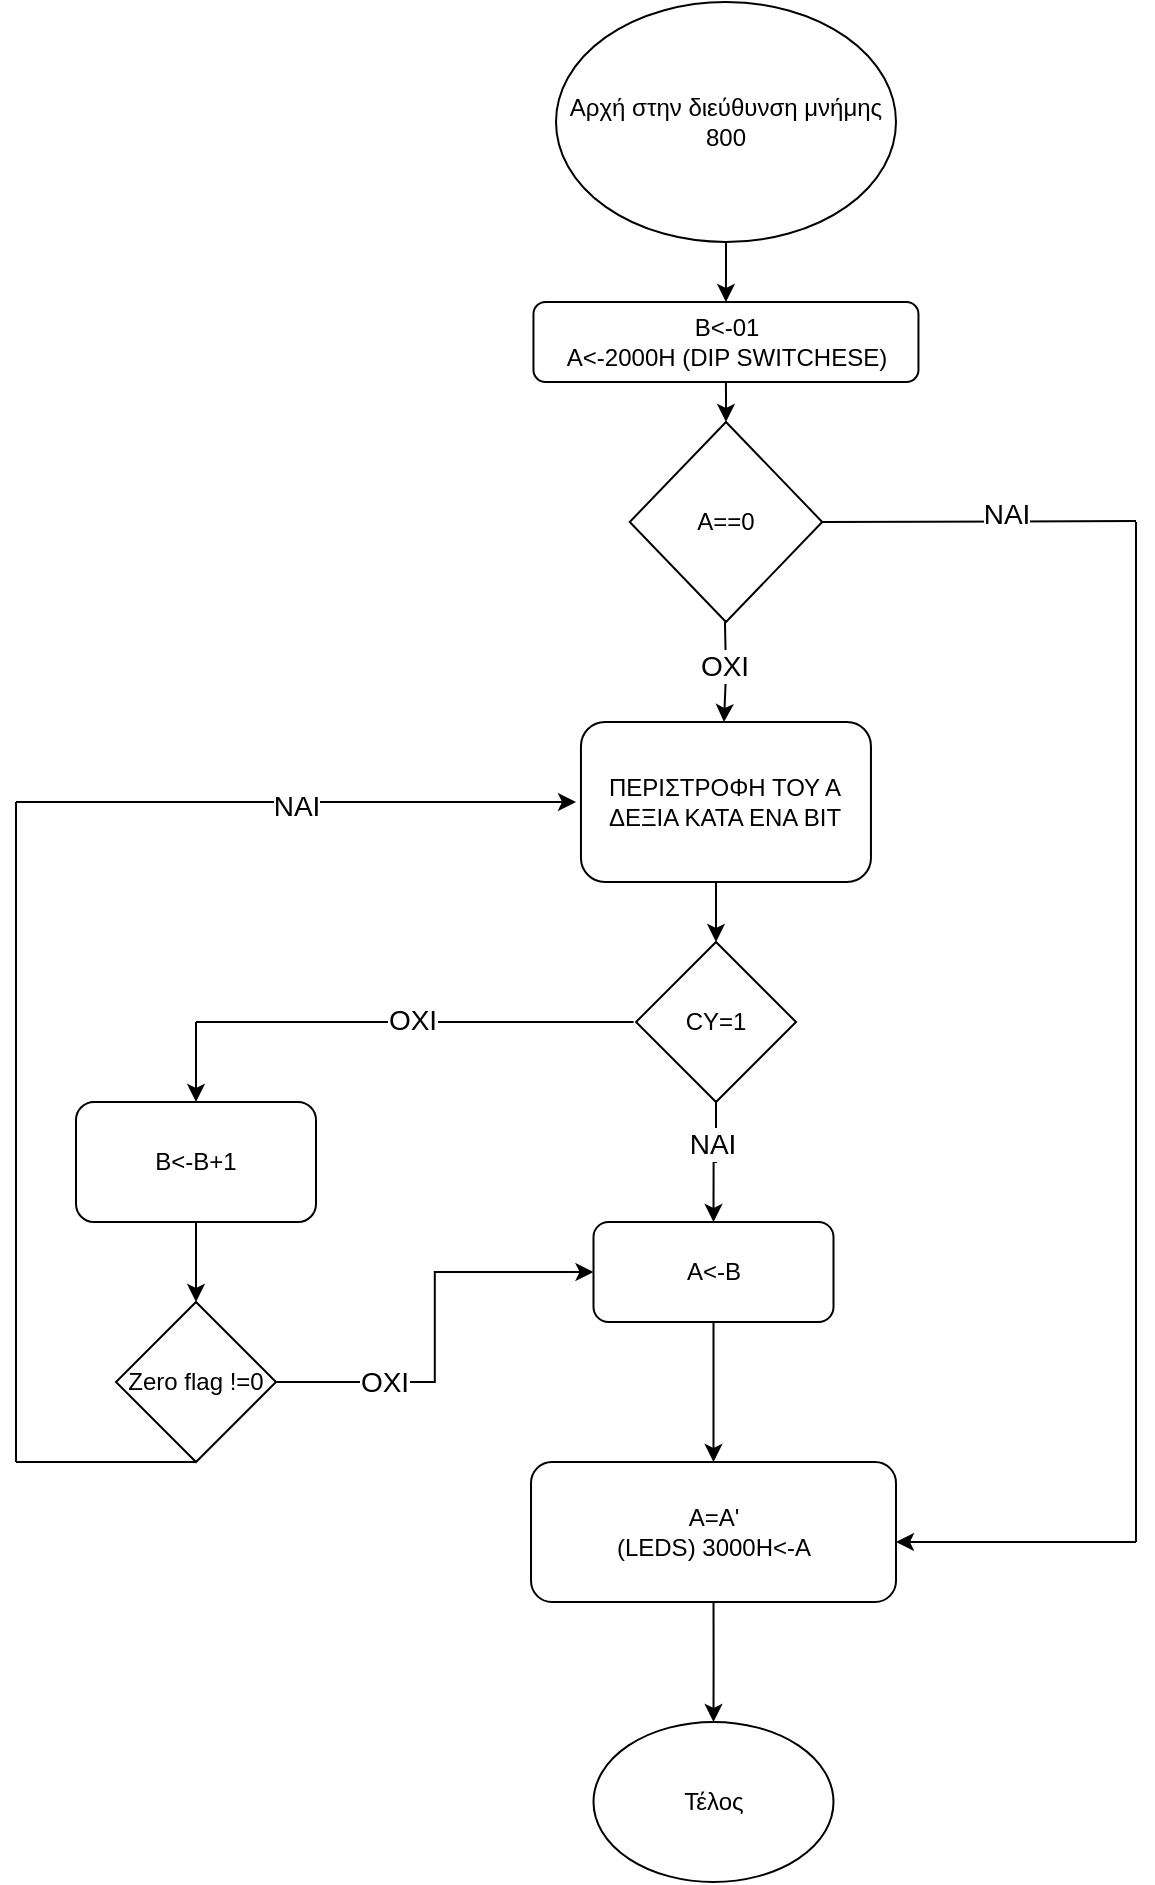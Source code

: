 <mxfile version="24.3.0" type="device">
  <diagram name="Page-1" id="l3mI_F_hXY_SbKf0R1zO">
    <mxGraphModel dx="2074" dy="1098" grid="1" gridSize="10" guides="1" tooltips="1" connect="1" arrows="1" fold="1" page="1" pageScale="1" pageWidth="850" pageHeight="1100" math="0" shadow="0">
      <root>
        <mxCell id="0" />
        <mxCell id="1" parent="0" />
        <mxCell id="ZHPNmNOWgWmYUe0Lpc55-1" value="Αρχή στην διεύθυνση μνήμης 800" style="ellipse;whiteSpace=wrap;html=1;" parent="1" vertex="1">
          <mxGeometry x="310" y="30" width="170" height="120" as="geometry" />
        </mxCell>
        <mxCell id="ZHPNmNOWgWmYUe0Lpc55-2" value="B&amp;lt;-01&lt;div&gt;A&amp;lt;-2000H (DIP SWITCHESE)&lt;/div&gt;" style="rounded=1;whiteSpace=wrap;html=1;" parent="1" vertex="1">
          <mxGeometry x="298.73" y="180" width="192.5" height="40" as="geometry" />
        </mxCell>
        <mxCell id="ZHPNmNOWgWmYUe0Lpc55-3" value="" style="endArrow=classic;html=1;rounded=0;exitX=0.5;exitY=1;exitDx=0;exitDy=0;entryX=0.5;entryY=0;entryDx=0;entryDy=0;" parent="1" source="ZHPNmNOWgWmYUe0Lpc55-1" target="ZHPNmNOWgWmYUe0Lpc55-2" edge="1">
          <mxGeometry width="50" height="50" relative="1" as="geometry">
            <mxPoint x="400" y="590" as="sourcePoint" />
            <mxPoint x="450" y="540" as="targetPoint" />
          </mxGeometry>
        </mxCell>
        <mxCell id="ZHPNmNOWgWmYUe0Lpc55-27" style="edgeStyle=orthogonalEdgeStyle;rounded=0;orthogonalLoop=1;jettySize=auto;html=1;exitX=0.5;exitY=1;exitDx=0;exitDy=0;" parent="1" edge="1">
          <mxGeometry relative="1" as="geometry">
            <mxPoint x="394" y="390" as="targetPoint" />
            <mxPoint x="394.475" y="340" as="sourcePoint" />
          </mxGeometry>
        </mxCell>
        <mxCell id="ZHPNmNOWgWmYUe0Lpc55-28" value="&lt;font style=&quot;font-size: 14px;&quot;&gt;ΟΧΙ&lt;/font&gt;" style="edgeLabel;html=1;align=center;verticalAlign=middle;resizable=0;points=[];" parent="ZHPNmNOWgWmYUe0Lpc55-27" vertex="1" connectable="0">
          <mxGeometry x="-0.155" y="-1" relative="1" as="geometry">
            <mxPoint as="offset" />
          </mxGeometry>
        </mxCell>
        <mxCell id="ZHPNmNOWgWmYUe0Lpc55-26" style="edgeStyle=orthogonalEdgeStyle;rounded=0;orthogonalLoop=1;jettySize=auto;html=1;exitX=0.5;exitY=1;exitDx=0;exitDy=0;entryX=0.5;entryY=0;entryDx=0;entryDy=0;" parent="1" source="ZHPNmNOWgWmYUe0Lpc55-13" edge="1">
          <mxGeometry relative="1" as="geometry">
            <mxPoint x="388.75" y="890" as="targetPoint" />
          </mxGeometry>
        </mxCell>
        <mxCell id="ZHPNmNOWgWmYUe0Lpc55-13" value="&lt;div&gt;&lt;span style=&quot;text-wrap: nowrap;&quot;&gt;Α=A&#39;&lt;/span&gt;&lt;br&gt;&lt;/div&gt;&lt;div&gt;&lt;span style=&quot;text-wrap: nowrap;&quot;&gt;(LEDS) 3000H&amp;lt;-A&lt;/span&gt;&lt;/div&gt;" style="rounded=1;whiteSpace=wrap;html=1;" parent="1" vertex="1">
          <mxGeometry x="297.51" y="760" width="182.49" height="70" as="geometry" />
        </mxCell>
        <mxCell id="ZHPNmNOWgWmYUe0Lpc55-15" value="Τέλος" style="ellipse;whiteSpace=wrap;html=1;" parent="1" vertex="1">
          <mxGeometry x="328.75" y="890" width="120" height="80" as="geometry" />
        </mxCell>
        <mxCell id="ZHPNmNOWgWmYUe0Lpc55-19" value="" style="endArrow=none;html=1;rounded=0;" parent="1" edge="1">
          <mxGeometry width="50" height="50" relative="1" as="geometry">
            <mxPoint x="443.12" y="290" as="sourcePoint" />
            <mxPoint x="600" y="289.5" as="targetPoint" />
          </mxGeometry>
        </mxCell>
        <mxCell id="ZHPNmNOWgWmYUe0Lpc55-20" value="&lt;font style=&quot;font-size: 14px;&quot;&gt;ΝΑΙ&lt;/font&gt;&lt;div style=&quot;font-size: 14px;&quot;&gt;&lt;br&gt;&lt;/div&gt;" style="edgeLabel;html=1;align=center;verticalAlign=middle;resizable=0;points=[];" parent="ZHPNmNOWgWmYUe0Lpc55-19" vertex="1" connectable="0">
          <mxGeometry x="0.173" y="-4" relative="1" as="geometry">
            <mxPoint as="offset" />
          </mxGeometry>
        </mxCell>
        <mxCell id="ZHPNmNOWgWmYUe0Lpc55-51" style="edgeStyle=orthogonalEdgeStyle;rounded=0;orthogonalLoop=1;jettySize=auto;html=1;exitX=0.5;exitY=1;exitDx=0;exitDy=0;entryX=0.5;entryY=0;entryDx=0;entryDy=0;" parent="1" source="ZHPNmNOWgWmYUe0Lpc55-31" target="ZHPNmNOWgWmYUe0Lpc55-32" edge="1">
          <mxGeometry relative="1" as="geometry" />
        </mxCell>
        <mxCell id="ZHPNmNOWgWmYUe0Lpc55-31" value="ΠΕΡΙΣΤΡΟΦΗ ΤΟΥ Α ΔΕΞΙΑ ΚΑΤΑ ΕΝΑ BIT" style="rounded=1;whiteSpace=wrap;html=1;" parent="1" vertex="1">
          <mxGeometry x="322.48" y="390" width="145" height="80" as="geometry" />
        </mxCell>
        <mxCell id="ZHPNmNOWgWmYUe0Lpc55-37" style="edgeStyle=orthogonalEdgeStyle;rounded=0;orthogonalLoop=1;jettySize=auto;html=1;exitX=0.5;exitY=1;exitDx=0;exitDy=0;entryX=0.5;entryY=0;entryDx=0;entryDy=0;" parent="1" source="ZHPNmNOWgWmYUe0Lpc55-32" target="ZHPNmNOWgWmYUe0Lpc55-35" edge="1">
          <mxGeometry relative="1" as="geometry" />
        </mxCell>
        <mxCell id="u2sHAuekURi9X6XDW6M3-5" value="&lt;font style=&quot;font-size: 14px;&quot;&gt;NAI&lt;/font&gt;" style="edgeLabel;html=1;align=center;verticalAlign=middle;resizable=0;points=[];fontSize=14;" parent="ZHPNmNOWgWmYUe0Lpc55-37" vertex="1" connectable="0">
          <mxGeometry x="-0.314" y="-2" relative="1" as="geometry">
            <mxPoint as="offset" />
          </mxGeometry>
        </mxCell>
        <mxCell id="ZHPNmNOWgWmYUe0Lpc55-32" value="CY=1" style="rhombus;whiteSpace=wrap;html=1;" parent="1" vertex="1">
          <mxGeometry x="350.01" y="500" width="80" height="80" as="geometry" />
        </mxCell>
        <mxCell id="ZHPNmNOWgWmYUe0Lpc55-36" style="edgeStyle=orthogonalEdgeStyle;rounded=0;orthogonalLoop=1;jettySize=auto;html=1;exitX=0.5;exitY=1;exitDx=0;exitDy=0;entryX=0.5;entryY=0;entryDx=0;entryDy=0;" parent="1" source="ZHPNmNOWgWmYUe0Lpc55-35" target="ZHPNmNOWgWmYUe0Lpc55-13" edge="1">
          <mxGeometry relative="1" as="geometry" />
        </mxCell>
        <mxCell id="ZHPNmNOWgWmYUe0Lpc55-35" value="A&amp;lt;-B" style="rounded=1;whiteSpace=wrap;html=1;" parent="1" vertex="1">
          <mxGeometry x="328.75" y="640" width="120" height="50" as="geometry" />
        </mxCell>
        <mxCell id="ZHPNmNOWgWmYUe0Lpc55-45" value="" style="endArrow=none;html=1;rounded=0;" parent="1" edge="1">
          <mxGeometry width="50" height="50" relative="1" as="geometry">
            <mxPoint x="130" y="540" as="sourcePoint" />
            <mxPoint x="348.77" y="540" as="targetPoint" />
          </mxGeometry>
        </mxCell>
        <mxCell id="ZHPNmNOWgWmYUe0Lpc55-46" value="ΟΧΙ" style="edgeLabel;html=1;align=center;verticalAlign=middle;resizable=0;points=[];fontSize=14;" parent="ZHPNmNOWgWmYUe0Lpc55-45" vertex="1" connectable="0">
          <mxGeometry x="-0.017" y="1" relative="1" as="geometry">
            <mxPoint as="offset" />
          </mxGeometry>
        </mxCell>
        <mxCell id="u2sHAuekURi9X6XDW6M3-8" style="edgeStyle=orthogonalEdgeStyle;rounded=0;orthogonalLoop=1;jettySize=auto;html=1;exitX=0.5;exitY=1;exitDx=0;exitDy=0;" parent="1" source="ZHPNmNOWgWmYUe0Lpc55-47" edge="1">
          <mxGeometry relative="1" as="geometry">
            <mxPoint x="130" y="680" as="targetPoint" />
          </mxGeometry>
        </mxCell>
        <mxCell id="ZHPNmNOWgWmYUe0Lpc55-47" value="Β&amp;lt;-Β+1" style="rounded=1;whiteSpace=wrap;html=1;" parent="1" vertex="1">
          <mxGeometry x="70" y="580" width="120" height="60" as="geometry" />
        </mxCell>
        <mxCell id="ZHPNmNOWgWmYUe0Lpc55-49" value="" style="edgeStyle=orthogonalEdgeStyle;rounded=0;orthogonalLoop=1;jettySize=auto;html=1;exitX=0.5;exitY=1;exitDx=0;exitDy=0;" parent="1" source="ZHPNmNOWgWmYUe0Lpc55-2" target="ZHPNmNOWgWmYUe0Lpc55-7" edge="1">
          <mxGeometry relative="1" as="geometry">
            <mxPoint x="395" y="370" as="targetPoint" />
            <mxPoint x="395" y="220" as="sourcePoint" />
          </mxGeometry>
        </mxCell>
        <mxCell id="ZHPNmNOWgWmYUe0Lpc55-7" value="A==0" style="rhombus;whiteSpace=wrap;html=1;" parent="1" vertex="1">
          <mxGeometry x="346.87" y="240" width="96.25" height="100" as="geometry" />
        </mxCell>
        <mxCell id="ZHPNmNOWgWmYUe0Lpc55-52" value="" style="endArrow=classic;html=1;rounded=0;entryX=0.5;entryY=0;entryDx=0;entryDy=0;" parent="1" target="ZHPNmNOWgWmYUe0Lpc55-47" edge="1">
          <mxGeometry width="50" height="50" relative="1" as="geometry">
            <mxPoint x="130" y="540" as="sourcePoint" />
            <mxPoint x="95" y="560" as="targetPoint" />
          </mxGeometry>
        </mxCell>
        <mxCell id="u2sHAuekURi9X6XDW6M3-1" value="" style="endArrow=none;html=1;rounded=0;" parent="1" edge="1">
          <mxGeometry width="50" height="50" relative="1" as="geometry">
            <mxPoint x="600" y="800" as="sourcePoint" />
            <mxPoint x="600" y="290" as="targetPoint" />
          </mxGeometry>
        </mxCell>
        <mxCell id="u2sHAuekURi9X6XDW6M3-2" value="" style="endArrow=classic;html=1;rounded=0;entryX=1;entryY=0.571;entryDx=0;entryDy=0;entryPerimeter=0;" parent="1" target="ZHPNmNOWgWmYUe0Lpc55-13" edge="1">
          <mxGeometry width="50" height="50" relative="1" as="geometry">
            <mxPoint x="600" y="800" as="sourcePoint" />
            <mxPoint x="559.997" y="812" as="targetPoint" />
          </mxGeometry>
        </mxCell>
        <mxCell id="u2sHAuekURi9X6XDW6M3-16" style="edgeStyle=orthogonalEdgeStyle;rounded=0;orthogonalLoop=1;jettySize=auto;html=1;exitX=1;exitY=0.5;exitDx=0;exitDy=0;entryX=0;entryY=0.5;entryDx=0;entryDy=0;" parent="1" source="u2sHAuekURi9X6XDW6M3-9" target="ZHPNmNOWgWmYUe0Lpc55-35" edge="1">
          <mxGeometry relative="1" as="geometry" />
        </mxCell>
        <mxCell id="u2sHAuekURi9X6XDW6M3-17" value="&lt;font style=&quot;font-size: 14px;&quot;&gt;OXI&lt;/font&gt;" style="edgeLabel;html=1;align=center;verticalAlign=middle;resizable=0;points=[];" parent="u2sHAuekURi9X6XDW6M3-16" vertex="1" connectable="0">
          <mxGeometry x="-0.495" relative="1" as="geometry">
            <mxPoint as="offset" />
          </mxGeometry>
        </mxCell>
        <mxCell id="u2sHAuekURi9X6XDW6M3-9" value="Zero flag !=0" style="rhombus;whiteSpace=wrap;html=1;" parent="1" vertex="1">
          <mxGeometry x="90" y="680" width="80" height="80" as="geometry" />
        </mxCell>
        <mxCell id="u2sHAuekURi9X6XDW6M3-11" value="" style="endArrow=none;html=1;rounded=0;" parent="1" edge="1">
          <mxGeometry width="50" height="50" relative="1" as="geometry">
            <mxPoint x="40" y="760" as="sourcePoint" />
            <mxPoint x="130" y="760" as="targetPoint" />
          </mxGeometry>
        </mxCell>
        <mxCell id="u2sHAuekURi9X6XDW6M3-12" value="" style="endArrow=none;html=1;rounded=0;" parent="1" edge="1">
          <mxGeometry width="50" height="50" relative="1" as="geometry">
            <mxPoint x="40" y="430" as="sourcePoint" />
            <mxPoint x="40" y="760" as="targetPoint" />
          </mxGeometry>
        </mxCell>
        <mxCell id="u2sHAuekURi9X6XDW6M3-14" value="" style="endArrow=classic;html=1;rounded=0;" parent="1" edge="1">
          <mxGeometry width="50" height="50" relative="1" as="geometry">
            <mxPoint x="40" y="430" as="sourcePoint" />
            <mxPoint x="320" y="430" as="targetPoint" />
          </mxGeometry>
        </mxCell>
        <mxCell id="u2sHAuekURi9X6XDW6M3-15" value="NAI" style="edgeLabel;html=1;align=center;verticalAlign=middle;resizable=0;points=[];fontSize=14;" parent="u2sHAuekURi9X6XDW6M3-14" vertex="1" connectable="0">
          <mxGeometry y="-2" relative="1" as="geometry">
            <mxPoint as="offset" />
          </mxGeometry>
        </mxCell>
      </root>
    </mxGraphModel>
  </diagram>
</mxfile>
